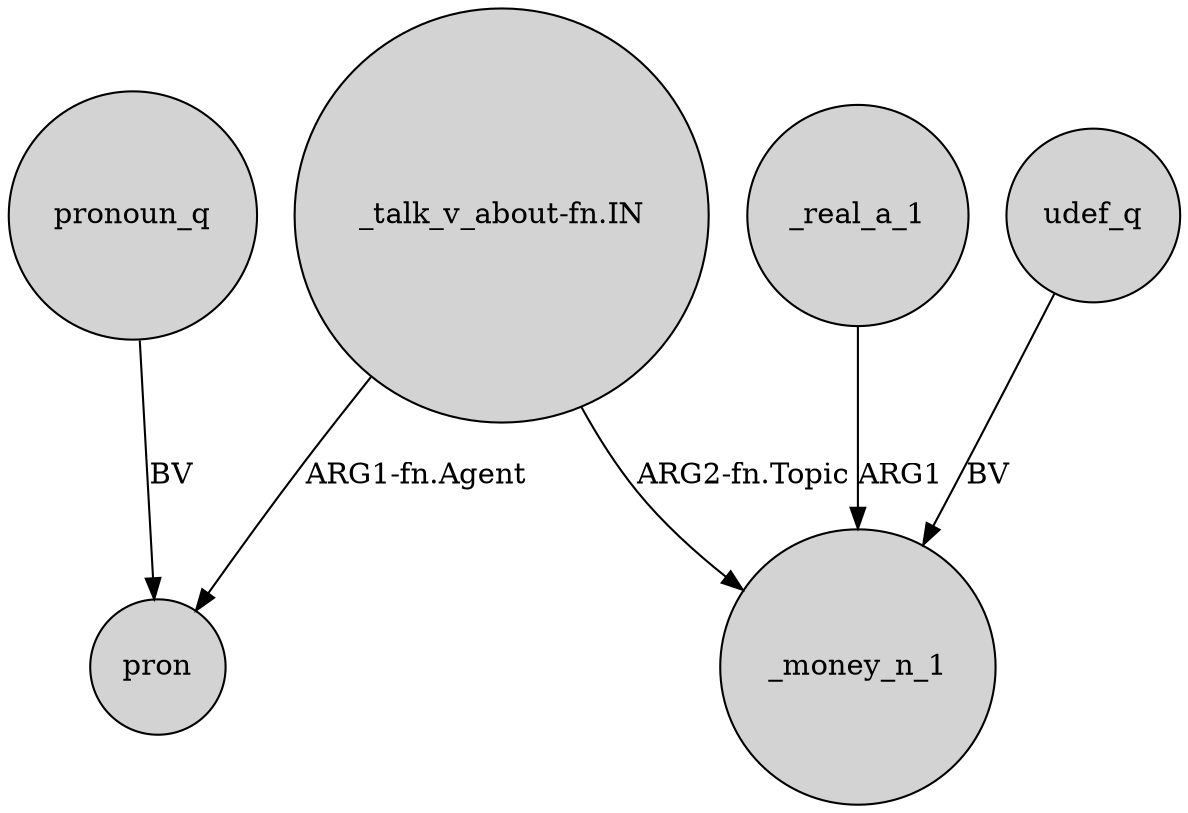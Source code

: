 digraph {
	node [shape=circle style=filled]
	"_talk_v_about-fn.IN" -> pron [label="ARG1-fn.Agent"]
	udef_q -> _money_n_1 [label=BV]
	"_talk_v_about-fn.IN" -> _money_n_1 [label="ARG2-fn.Topic"]
	_real_a_1 -> _money_n_1 [label=ARG1]
	pronoun_q -> pron [label=BV]
}
